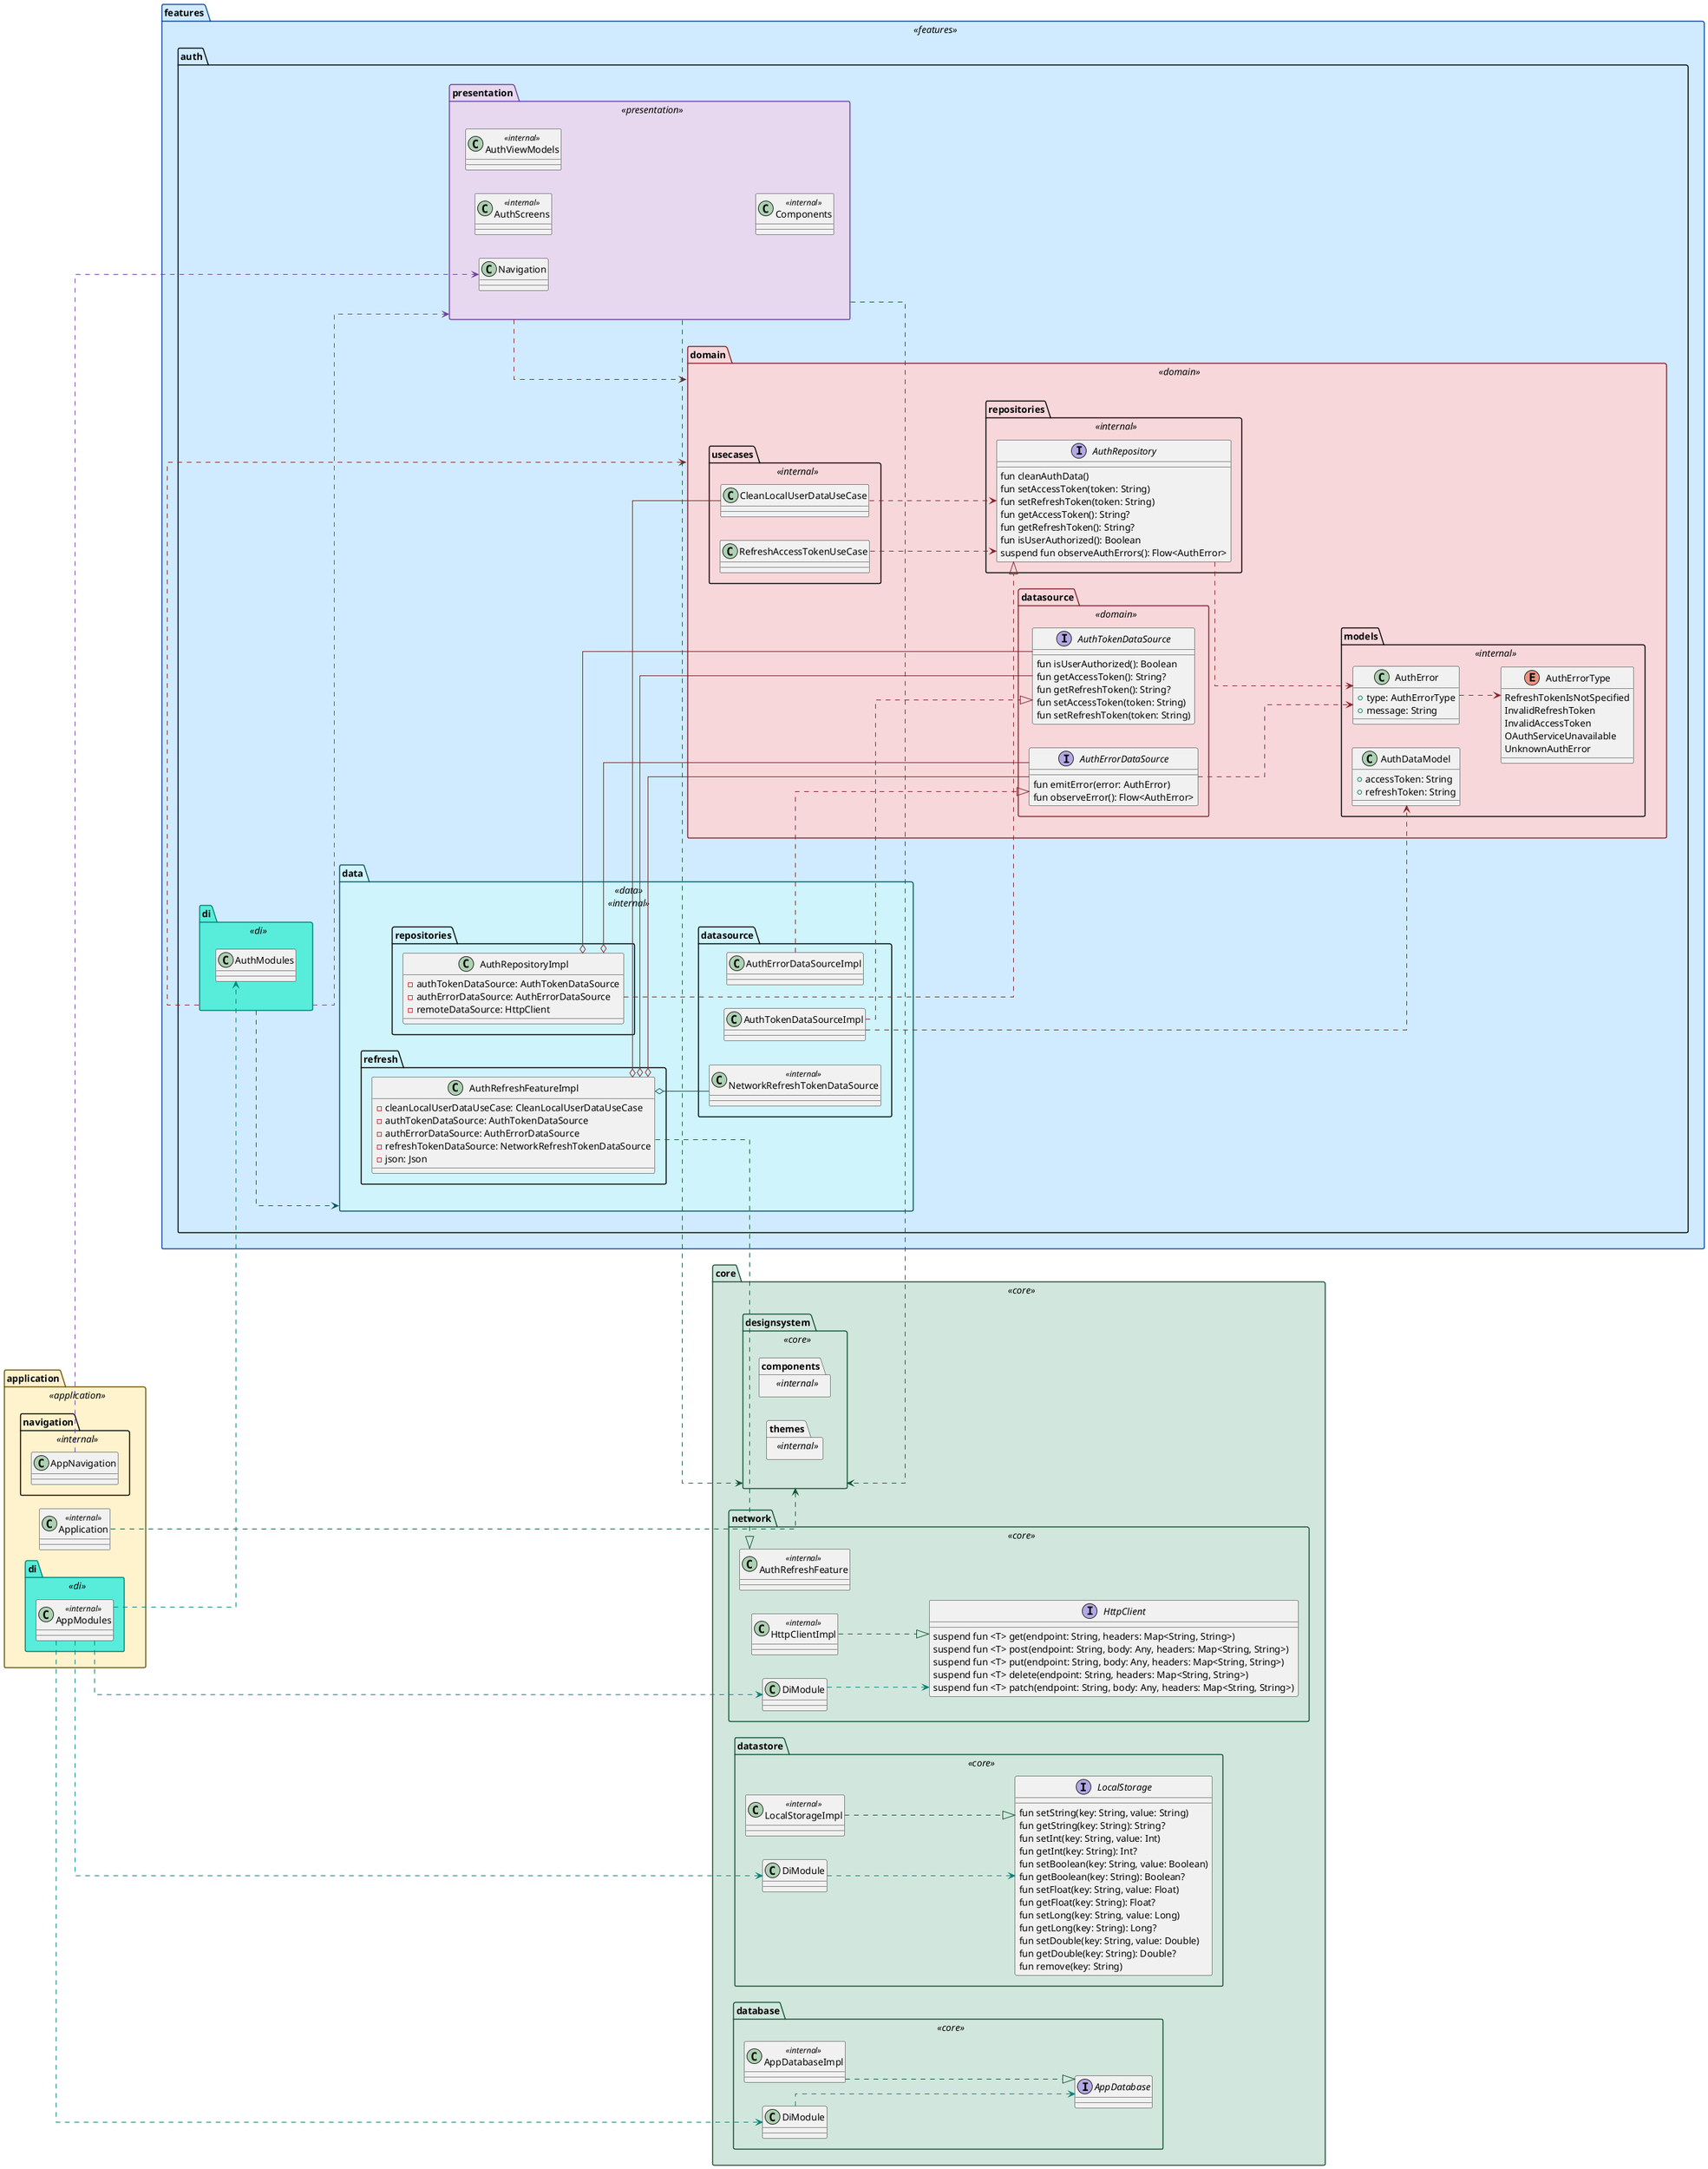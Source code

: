 @startuml

!define CoreBG #d1e7dd
!define CoreBorder #0f5132
!define DataBG #cff4fc
!define DataBorder #055160
!define DomainBG #f8d7da
!define DomainBorder #842029
!define PresentationBG #e7d8f0
!define PresentationBorder #6b3fa0
!define ApplicationBG #fff3cd
!define ApplicationBorder #664d03
!define FeatureBG #d0ebff
!define FeatureBorder #084298
!define DIBG #58edda
!define DIBorder #007f73
!define ArrowCore #0f5132
!define ArrowData #055160
!define ArrowDomain #842029
!define ArrowPresentation #6b3fa0
!define ArrowDI #007f73

skinparam linetype ortho
left to right direction

skinparam package {
    BackgroundColor<<core>> CoreBG
    BorderColor<<core>> CoreBorder
    BackgroundColor<<data>> DataBG
    BorderColor<<data>> DataBorder
    BackgroundColor<<domain>> DomainBG
    BorderColor<<domain>> DomainBorder
    BackgroundColor<<presentation>> PresentationBG
    BorderColor<<presentation>> PresentationBorder
    BackgroundColor<<application>> ApplicationBG
    BorderColor<<application>> ApplicationBorder
    BackgroundColor<<features>> FeatureBG
    BorderColor<<features>> FeatureBorder
    BackgroundColor<<di>> DIBG
    BorderColor<<di>> DIBorder
}

package "application" <<application>> {
    class Application <<internal>>

    package "navigation" <<internal>> {
        class AppNavigation
    }

    package "di" <<di>> {
        class AppModules <<internal>>
    }
}

package "core" <<core>> {
    package "network" <<core>> {
        interface HttpClient {
            suspend fun <T> get(endpoint: String, headers: Map<String, String>)
            suspend fun <T> post(endpoint: String, body: Any, headers: Map<String, String>)
            suspend fun <T> put(endpoint: String, body: Any, headers: Map<String, String>)
            suspend fun <T> delete(endpoint: String, headers: Map<String, String>)
            suspend fun <T> patch(endpoint: String, body: Any, headers: Map<String, String>)
        }
        class HttpClientImpl <<internal>>
        class AuthRefreshFeature <<internal>>
        class DiModule
    }
    package "datastore" <<core>> {
        interface LocalStorage {
            fun setString(key: String, value: String)
            fun getString(key: String): String?
            fun setInt(key: String, value: Int)
            fun getInt(key: String): Int?
            fun setBoolean(key: String, value: Boolean)
            fun getBoolean(key: String): Boolean?
            fun setFloat(key: String, value: Float)
            fun getFloat(key: String): Float?
            fun setLong(key: String, value: Long)
            fun getLong(key: String): Long?
            fun setDouble(key: String, value: Double)
            fun getDouble(key: String): Double?
            fun remove(key: String)
        }
        class LocalStorageImpl <<internal>>
        class DiModule
    }
    package "database" <<core>> {
        interface AppDatabase
        class AppDatabaseImpl <<internal>>
        class DiModule
    }
    package "designsystem" <<core>> {
        package "components" <<internal>> {
        }
        package "themes" <<internal>> {
        }
    }

    core.network.HttpClientImpl .[ArrowCore].|> core.network.HttpClient
    core.datastore.LocalStorageImpl .[ArrowCore].|> core.datastore.LocalStorage
    core.database.AppDatabaseImpl .[ArrowCore].|> core.database.AppDatabase

    core.network.DiModule .[ArrowDI].> core.network.HttpClient
    core.datastore.DiModule .[ArrowDI].> core.datastore.LocalStorage
    core.database.DiModule .[ArrowDI].> core.database.AppDatabase
}

package "features" <<features>> {
    package "auth" {
        package "presentation" <<presentation>> {
            class AuthScreens <<internal>>
            class AuthViewModels <<internal>>
            class Components <<internal>>
            class Navigation
        }

        package "domain" <<domain>> {
            package "usecases" <<internal>> {
                class CleanLocalUserDataUseCase
                class RefreshAccessTokenUseCase
            }

            package "models" <<internal>> {
                class AuthError {
                    + type: AuthErrorType
                    + message: String
                }
                enum AuthErrorType {
                    RefreshTokenIsNotSpecified
                    InvalidRefreshToken
                    InvalidAccessToken
                    OAuthServiceUnavailable
                    UnknownAuthError
                }
                class AuthDataModel {
                    + accessToken: String
                    + refreshToken: String
                }
            }

            package "repositories" <<internal>> {
                interface AuthRepository {
                    fun cleanAuthData()
                    fun setAccessToken(token: String)
                    fun setRefreshToken(token: String)
                    fun getAccessToken(): String?
                    fun getRefreshToken(): String?
                    fun isUserAuthorized(): Boolean
                    suspend fun observeAuthErrors(): Flow<AuthError>
                }
            }

            package "datasource" <<domain>> {
                interface AuthTokenDataSource {
                    fun isUserAuthorized(): Boolean
                    fun getAccessToken(): String?
                    fun getRefreshToken(): String?
                    fun setAccessToken(token: String)
                    fun setRefreshToken(token: String)
                }

                interface AuthErrorDataSource {
                    fun emitError(error: AuthError)
                    fun observeError(): Flow<AuthError>
                }
            }
        }

        package "data" <<data>> <<internal>> {
            package "repositories"  {
                class AuthRepositoryImpl {
                    - authTokenDataSource: AuthTokenDataSource
                    - authErrorDataSource: AuthErrorDataSource
                    - remoteDataSource: HttpClient
                }
            }

            package "datasource" {
                class AuthErrorDataSourceImpl
                class AuthTokenDataSourceImpl
                class NetworkRefreshTokenDataSource <<internal>>
            }

            package "refresh" {
                class AuthRefreshFeatureImpl {
                    - cleanLocalUserDataUseCase: CleanLocalUserDataUseCase
                    - authTokenDataSource: AuthTokenDataSource
                    - authErrorDataSource: AuthErrorDataSource
                    - refreshTokenDataSource: NetworkRefreshTokenDataSource
                    - json: Json
                }
            }
        }

        package "di" <<di>> {
            class AuthModules
        }

        di .[ArrowDomain].> domain
        di .[ArrowPresentation].> presentation
        di .[ArrowData].> data
        presentation .[ArrowDomain].> domain

        data.repositories.AuthRepositoryImpl .[ArrowDomain].|> domain.repositories.AuthRepository
        data.repositories.AuthRepositoryImpl o-[ArrowDomain]- domain.datasource.AuthTokenDataSource
        data.repositories.AuthRepositoryImpl o-[ArrowDomain]- domain.datasource.AuthErrorDataSource

        data.datasource.AuthErrorDataSourceImpl .[ArrowDomain].|> domain.datasource.AuthErrorDataSource
        data.datasource.AuthTokenDataSourceImpl .[ArrowDomain].|> domain.datasource.AuthTokenDataSource
        data.datasource.AuthTokenDataSourceImpl .[ArrowDomain].> domain.models.AuthDataModel

        domain.models.AuthError .[ArrowDomain].> domain.models.AuthErrorType
        domain.datasource.AuthErrorDataSource .[ArrowDomain].> domain.models.AuthError
        domain.repositories.AuthRepository .[ArrowDomain].> domain.models.AuthError

        domain.usecases.CleanLocalUserDataUseCase .[ArrowDomain].> domain.repositories.AuthRepository
        domain.usecases.RefreshAccessTokenUseCase .[ArrowDomain].> domain.repositories.AuthRepository

        data.refresh.AuthRefreshFeatureImpl o-[ArrowDomain]- domain.usecases.CleanLocalUserDataUseCase
        data.refresh.AuthRefreshFeatureImpl o-[ArrowDomain]- domain.datasource.AuthTokenDataSource
        data.refresh.AuthRefreshFeatureImpl o-[ArrowDomain]- domain.datasource.AuthErrorDataSource
        data.refresh.AuthRefreshFeatureImpl o-[ArrowData]- data.datasource.NetworkRefreshTokenDataSource
        data.refresh.AuthRefreshFeatureImpl .[ArrowCore].|> core.network.AuthRefreshFeature

        presentation .[ArrowCore].> core.designsystem
    }
}

application.Application .[ArrowCore].> core.designsystem

application.navigation.AppNavigation .[ArrowPresentation].> features.auth.presentation.Navigation

application.di.AppModules .[ArrowDI].> features.auth.di.AuthModules
application.di.AppModules .[ArrowDI].> core.network.DiModule
application.di.AppModules .[ArrowDI].> core.datastore.DiModule
application.di.AppModules .[ArrowDI].> core.database.DiModule

features.auth.presentation .[ArrowCore].> core.designsystem

@enduml
